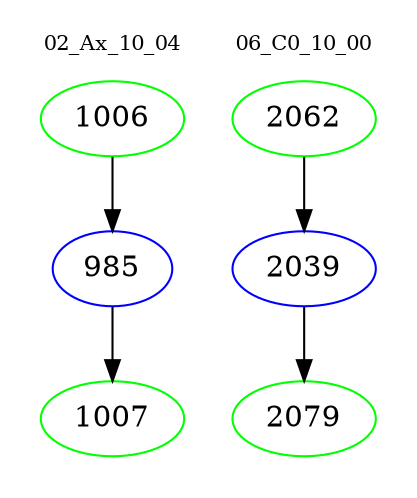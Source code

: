 digraph{
subgraph cluster_0 {
color = white
label = "02_Ax_10_04";
fontsize=10;
T0_1006 [label="1006", color="green"]
T0_1006 -> T0_985 [color="black"]
T0_985 [label="985", color="blue"]
T0_985 -> T0_1007 [color="black"]
T0_1007 [label="1007", color="green"]
}
subgraph cluster_1 {
color = white
label = "06_C0_10_00";
fontsize=10;
T1_2062 [label="2062", color="green"]
T1_2062 -> T1_2039 [color="black"]
T1_2039 [label="2039", color="blue"]
T1_2039 -> T1_2079 [color="black"]
T1_2079 [label="2079", color="green"]
}
}

